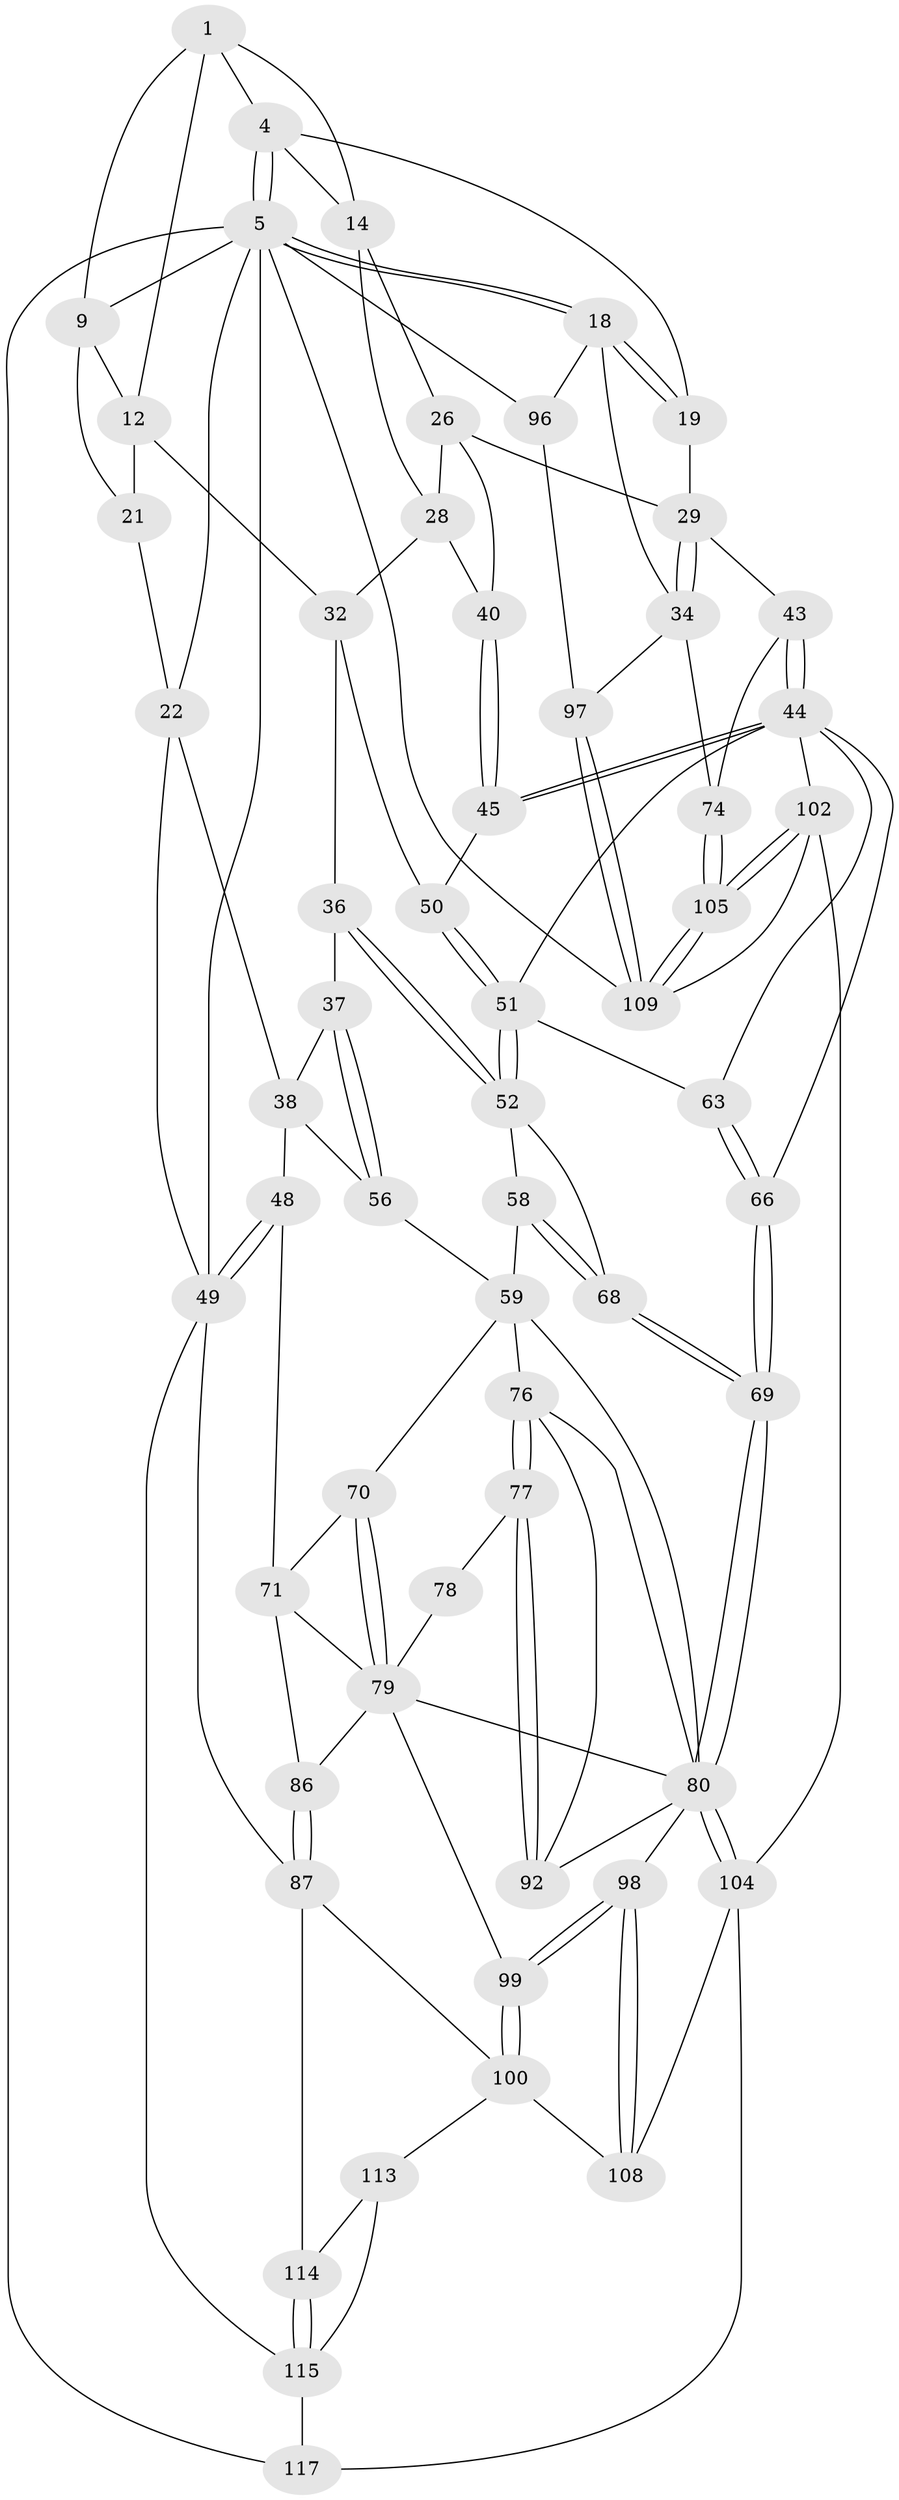 // original degree distribution, {3: 0.01694915254237288, 4: 0.2627118644067797, 6: 0.2457627118644068, 5: 0.4745762711864407}
// Generated by graph-tools (version 1.1) at 2025/21/03/04/25 18:21:43]
// undirected, 59 vertices, 139 edges
graph export_dot {
graph [start="1"]
  node [color=gray90,style=filled];
  1 [pos="+0.41717677029866906+0",super="+8+2"];
  4 [pos="+1+0",super="+16"];
  5 [pos="+1+0",super="+101+6"];
  9 [pos="+0.3256173206991866+0.07345235266024316",super="+10+13"];
  12 [pos="+0.460353166592162+0.14885948278769126",super="+24"];
  14 [pos="+0.7382021092217015+0.11898520359262237",super="+15+17"];
  18 [pos="+1+0.06155398764247115",super="+33"];
  19 [pos="+1+0.1733611796490993"];
  21 [pos="+0.20020110993686963+0.1893204937687644"];
  22 [pos="+0.19265938914337002+0.1946942035466133",super="+39+23"];
  26 [pos="+0.8532202294315139+0.30730219679876086",super="+27"];
  28 [pos="+0.6887807403046038+0.1854087221270293",super="+31"];
  29 [pos="+0.9309281539783586+0.25715734848171196",super="+30"];
  32 [pos="+0.47662953210954867+0.2934416856510545",super="+35"];
  34 [pos="+1+0.4756272672018846",super="+46"];
  36 [pos="+0.4377158084280903+0.3699331117073386"];
  37 [pos="+0.42232044507165806+0.38319326605839926"];
  38 [pos="+0.19191116163376337+0.3097890045289247",super="+47"];
  40 [pos="+0.6977156265366722+0.3504222246221312"];
  43 [pos="+0.8882251915459564+0.48886942852078813",super="+67"];
  44 [pos="+0.773698782235406+0.481379840225631",super="+53"];
  45 [pos="+0.6963365594306758+0.3897075168745046"];
  48 [pos="+0.1696737589867057+0.4838365417858151"];
  49 [pos="+0+0.4955924532339204",super="+89"];
  50 [pos="+0.6284996384959415+0.4358141289645842"];
  51 [pos="+0.6089564853018736+0.4826838832749392",super="+55"];
  52 [pos="+0.5390779186317647+0.47069736962279257",super="+57"];
  56 [pos="+0.3740098946443143+0.4810678650004118"];
  58 [pos="+0.4611205263270299+0.5503904087599389"];
  59 [pos="+0.3894449444296741+0.5268676750988622",super="+75+60"];
  63 [pos="+0.6420581284072453+0.6322417451616102"];
  66 [pos="+0.638725054988538+0.6578443781220806"];
  68 [pos="+0.542751908205911+0.6306740221536714"];
  69 [pos="+0.5646872246884946+0.6799864557415155"];
  70 [pos="+0.2831587552243504+0.5974170003994721"];
  71 [pos="+0.24411585369860272+0.5948786554680213",super="+72"];
  74 [pos="+0.8420571269292163+0.7032856068108659"];
  76 [pos="+0.38136390039997203+0.5665557322093139",super="+83"];
  77 [pos="+0.3522368839193405+0.6364283934799614"];
  78 [pos="+0.3498312276959652+0.6379546694276786"];
  79 [pos="+0.2993356058183402+0.622523430299072",super="+84"];
  80 [pos="+0.5476260646152034+0.6998630566529839",super="+81"];
  86 [pos="+0.1457800722490724+0.6672262181842588"];
  87 [pos="+0.038858079866862204+0.7600138009513234",super="+88"];
  92 [pos="+0.4142866562117056+0.6931556059744629"];
  96 [pos="+1+0.7842799510532992"];
  97 [pos="+1+0.794977258486344"];
  98 [pos="+0.33636405430141375+0.8581649327475177"];
  99 [pos="+0.2820907578106746+0.8238842247380411"];
  100 [pos="+0.13537823236542043+0.7943226310370343",super="+112"];
  102 [pos="+0.7052695365893756+0.8349799149717938",super="+103"];
  104 [pos="+0.5745888598285287+0.8105039462427538",super="+106"];
  105 [pos="+0.7712190124673849+0.8706898969208026"];
  108 [pos="+0.35678394658937534+0.9524893231192407"];
  109 [pos="+0.8081813095677416+0.9726112306709567",super="+111"];
  113 [pos="+0.08735066021391115+0.9293852408683367"];
  114 [pos="+0.060795591897649784+0.8869704833789491"];
  115 [pos="+0+1",super="+116"];
  117 [pos="+0.35338089336190326+1"];
  1 -- 9 [weight=2];
  1 -- 12;
  1 -- 4;
  1 -- 14 [weight=2];
  4 -- 5;
  4 -- 5;
  4 -- 19;
  4 -- 14 [weight=2];
  5 -- 18;
  5 -- 18;
  5 -- 96;
  5 -- 49 [weight=2];
  5 -- 117;
  5 -- 9;
  5 -- 109;
  5 -- 22;
  9 -- 21;
  9 -- 12;
  12 -- 32;
  12 -- 21;
  14 -- 28;
  14 -- 26;
  18 -- 19;
  18 -- 19;
  18 -- 96;
  18 -- 34;
  19 -- 29;
  21 -- 22;
  22 -- 38;
  22 -- 49;
  26 -- 29;
  26 -- 40;
  26 -- 28;
  28 -- 32;
  28 -- 40;
  29 -- 34 [weight=2];
  29 -- 34;
  29 -- 43;
  32 -- 50;
  32 -- 36;
  34 -- 97;
  34 -- 74;
  36 -- 37;
  36 -- 52;
  36 -- 52;
  37 -- 38;
  37 -- 56;
  37 -- 56;
  38 -- 48;
  38 -- 56;
  40 -- 45;
  40 -- 45;
  43 -- 44 [weight=2];
  43 -- 44;
  43 -- 74;
  44 -- 45;
  44 -- 45;
  44 -- 66;
  44 -- 102;
  44 -- 63;
  44 -- 51;
  45 -- 50;
  48 -- 49;
  48 -- 49;
  48 -- 71;
  49 -- 115;
  49 -- 87;
  50 -- 51;
  50 -- 51;
  51 -- 52 [weight=2];
  51 -- 52;
  51 -- 63;
  52 -- 58;
  52 -- 68;
  56 -- 59;
  58 -- 59;
  58 -- 68;
  58 -- 68;
  59 -- 76;
  59 -- 70;
  59 -- 80;
  63 -- 66;
  63 -- 66;
  66 -- 69;
  66 -- 69;
  68 -- 69;
  68 -- 69;
  69 -- 80;
  69 -- 80;
  70 -- 71;
  70 -- 79;
  70 -- 79;
  71 -- 86;
  71 -- 79;
  74 -- 105;
  74 -- 105;
  76 -- 77;
  76 -- 77;
  76 -- 92;
  76 -- 80;
  77 -- 78;
  77 -- 92;
  77 -- 92;
  78 -- 79 [weight=2];
  79 -- 99;
  79 -- 86;
  79 -- 80;
  80 -- 104;
  80 -- 104;
  80 -- 98;
  80 -- 92;
  86 -- 87;
  86 -- 87;
  87 -- 100;
  87 -- 114;
  96 -- 97;
  97 -- 109;
  97 -- 109;
  98 -- 99;
  98 -- 99;
  98 -- 108;
  98 -- 108;
  99 -- 100;
  99 -- 100;
  100 -- 108;
  100 -- 113;
  102 -- 105;
  102 -- 105;
  102 -- 104 [weight=2];
  102 -- 109;
  104 -- 108;
  104 -- 117;
  105 -- 109;
  105 -- 109;
  113 -- 114;
  113 -- 115;
  114 -- 115;
  114 -- 115;
  115 -- 117;
}
